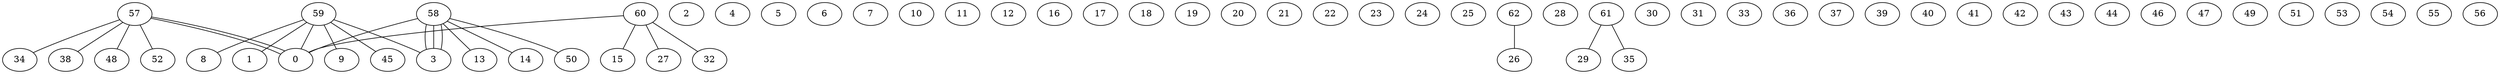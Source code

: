 graph G {
0;
1;
2;
3;
4;
5;
6;
7;
8;
9;
10;
11;
12;
13;
14;
15;
16;
17;
18;
19;
20;
21;
22;
23;
24;
25;
26;
27;
28;
29;
30;
31;
32;
33;
34;
35;
36;
37;
38;
39;
40;
41;
42;
43;
44;
45;
46;
47;
48;
49;
50;
51;
52;
53;
54;
55;
56;
57;
58;
59;
60;
61;
62;
62--26 ;
61--29 ;
61--35 ;
60--32 ;
60--27 ;
60--15 ;
60--0 ;
59--45 ;
59--8 ;
59--3 ;
59--1 ;
59--9 ;
59--0 ;
58--3 ;
58--0 ;
58--14 ;
58--13 ;
58--50 ;
58--3 ;
58--3 ;
57--48 ;
57--38 ;
57--0 ;
57--52 ;
57--34 ;
57--0 ;
}
